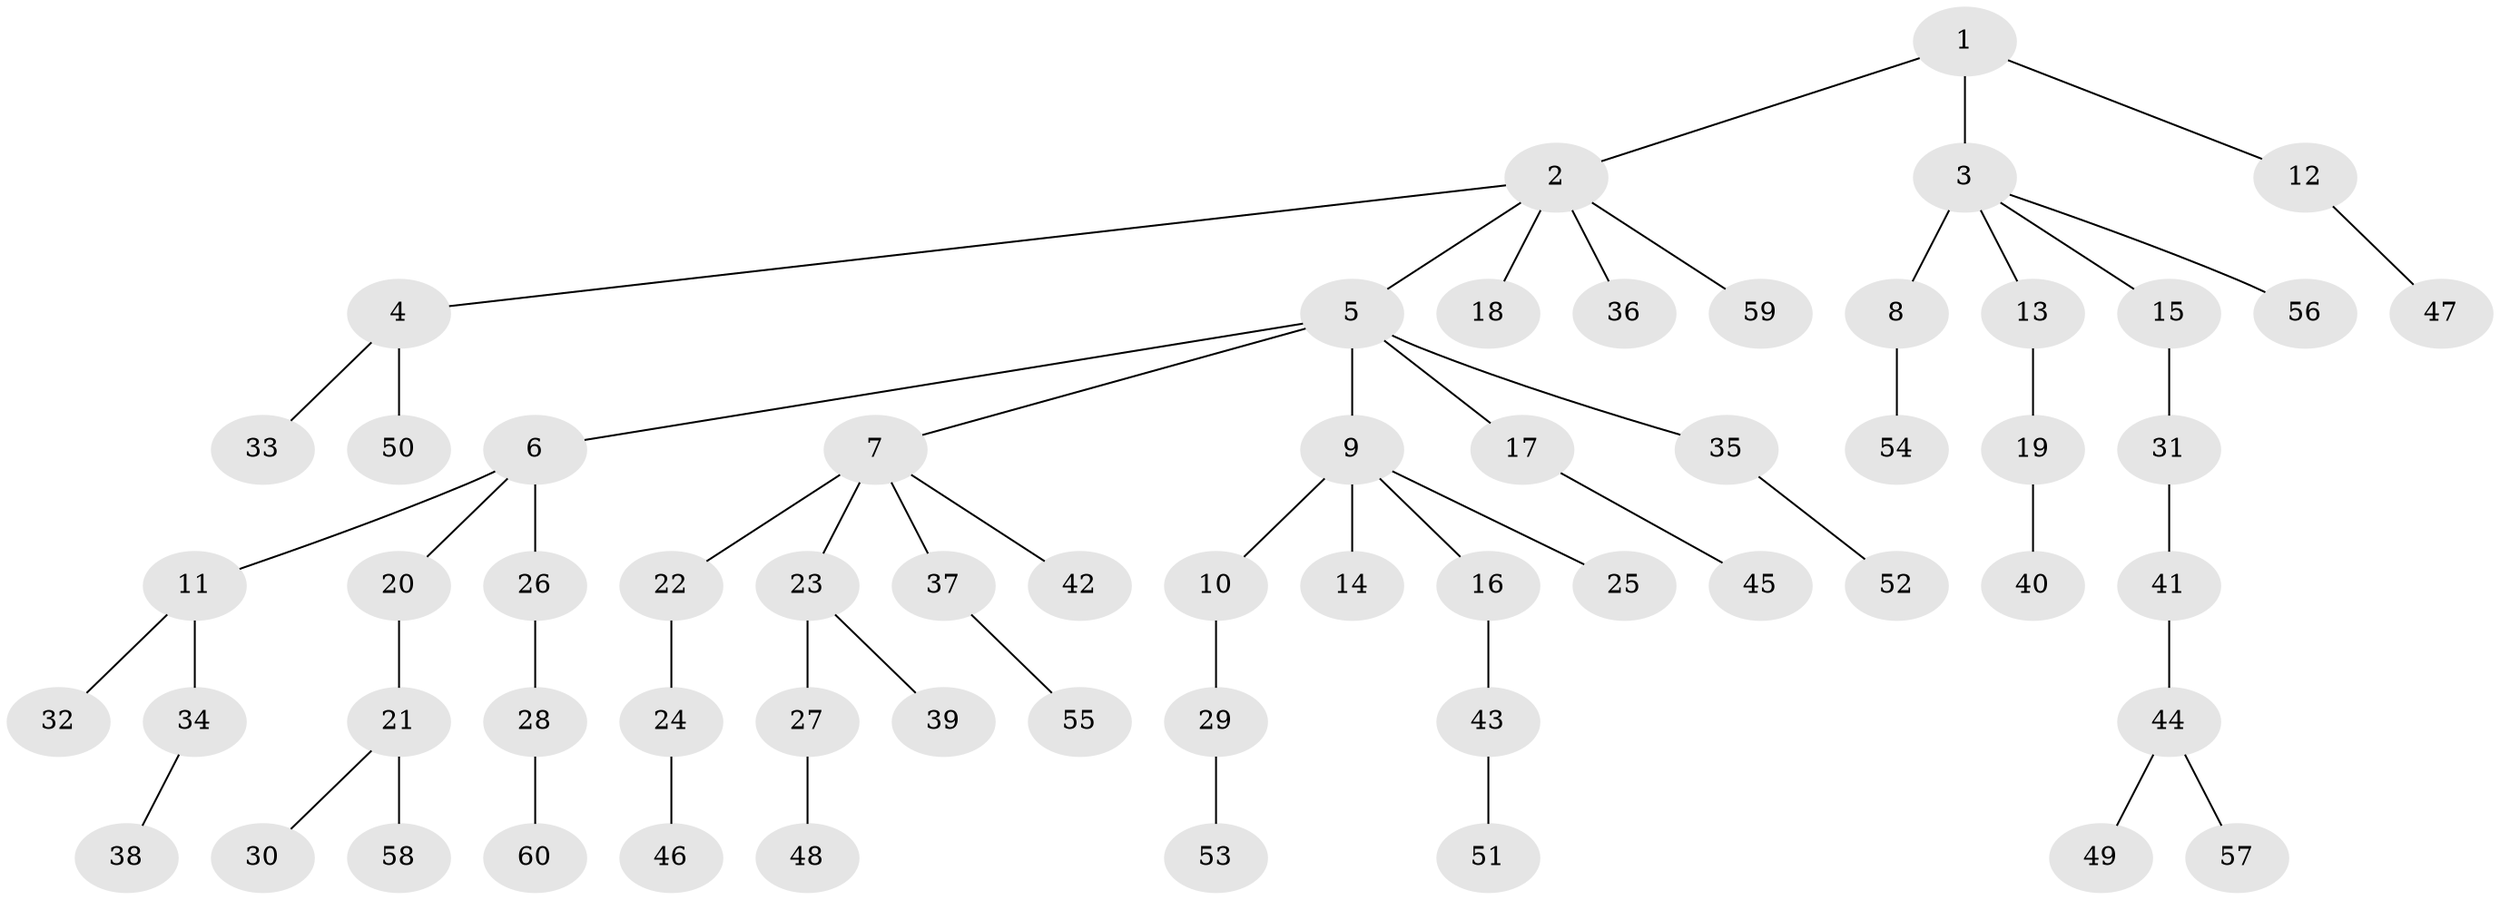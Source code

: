 // original degree distribution, {4: 0.05042016806722689, 7: 0.01680672268907563, 8: 0.01680672268907563, 2: 0.226890756302521, 5: 0.025210084033613446, 1: 0.5210084033613446, 3: 0.14285714285714285}
// Generated by graph-tools (version 1.1) at 2025/36/03/09/25 02:36:58]
// undirected, 60 vertices, 59 edges
graph export_dot {
graph [start="1"]
  node [color=gray90,style=filled];
  1;
  2;
  3;
  4;
  5;
  6;
  7;
  8;
  9;
  10;
  11;
  12;
  13;
  14;
  15;
  16;
  17;
  18;
  19;
  20;
  21;
  22;
  23;
  24;
  25;
  26;
  27;
  28;
  29;
  30;
  31;
  32;
  33;
  34;
  35;
  36;
  37;
  38;
  39;
  40;
  41;
  42;
  43;
  44;
  45;
  46;
  47;
  48;
  49;
  50;
  51;
  52;
  53;
  54;
  55;
  56;
  57;
  58;
  59;
  60;
  1 -- 2 [weight=1.0];
  1 -- 3 [weight=1.0];
  1 -- 12 [weight=1.0];
  2 -- 4 [weight=1.0];
  2 -- 5 [weight=1.0];
  2 -- 18 [weight=1.0];
  2 -- 36 [weight=1.0];
  2 -- 59 [weight=1.0];
  3 -- 8 [weight=3.0];
  3 -- 13 [weight=1.0];
  3 -- 15 [weight=1.0];
  3 -- 56 [weight=1.0];
  4 -- 33 [weight=1.0];
  4 -- 50 [weight=1.0];
  5 -- 6 [weight=1.0];
  5 -- 7 [weight=1.0];
  5 -- 9 [weight=1.0];
  5 -- 17 [weight=1.0];
  5 -- 35 [weight=1.0];
  6 -- 11 [weight=1.0];
  6 -- 20 [weight=1.0];
  6 -- 26 [weight=1.0];
  7 -- 22 [weight=1.0];
  7 -- 23 [weight=2.0];
  7 -- 37 [weight=1.0];
  7 -- 42 [weight=1.0];
  8 -- 54 [weight=1.0];
  9 -- 10 [weight=2.0];
  9 -- 14 [weight=1.0];
  9 -- 16 [weight=1.0];
  9 -- 25 [weight=1.0];
  10 -- 29 [weight=1.0];
  11 -- 32 [weight=1.0];
  11 -- 34 [weight=1.0];
  12 -- 47 [weight=1.0];
  13 -- 19 [weight=1.0];
  15 -- 31 [weight=2.0];
  16 -- 43 [weight=1.0];
  17 -- 45 [weight=1.0];
  19 -- 40 [weight=1.0];
  20 -- 21 [weight=1.0];
  21 -- 30 [weight=1.0];
  21 -- 58 [weight=1.0];
  22 -- 24 [weight=1.0];
  23 -- 27 [weight=1.0];
  23 -- 39 [weight=1.0];
  24 -- 46 [weight=2.0];
  26 -- 28 [weight=1.0];
  27 -- 48 [weight=1.0];
  28 -- 60 [weight=1.0];
  29 -- 53 [weight=1.0];
  31 -- 41 [weight=1.0];
  34 -- 38 [weight=1.0];
  35 -- 52 [weight=1.0];
  37 -- 55 [weight=1.0];
  41 -- 44 [weight=1.0];
  43 -- 51 [weight=1.0];
  44 -- 49 [weight=1.0];
  44 -- 57 [weight=1.0];
}
